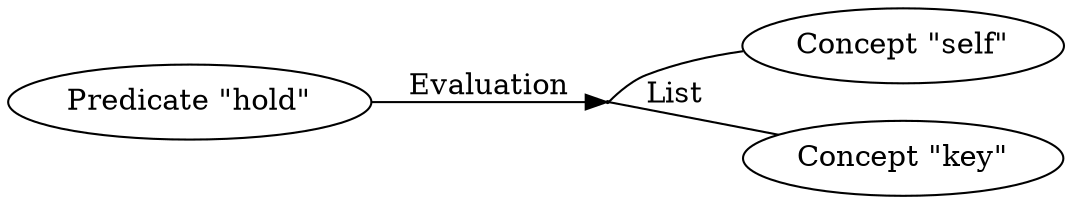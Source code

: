     digraph G{
    rankdir="LR"
    edge [dir=forward]
    node [shape=oval] // plaintext
    //node [shape=oval color=lightblue2 style=filled] // plaintext
    
    0 [label="Predicate \"hold\""]
    0 -> 5 [label="Evaluation"]
    // 1 [label="1"]
    2 [label="Concept \"self\""]
    // 2 -> 1 [label="advmod"]
    3 [label="Concept \"key\""]
    // 4 [label="4"]
    // 5 [label="5" width=0.00005 shape=circle ]
    5 [label="" fixedsize=true width=0.001 height=0.001 ]
    5 -> 3 [label="List" dir=none]
    5 -> 2 [label="" dir=none]
    // 5 -> 4 [label="nsubj"]
    }

